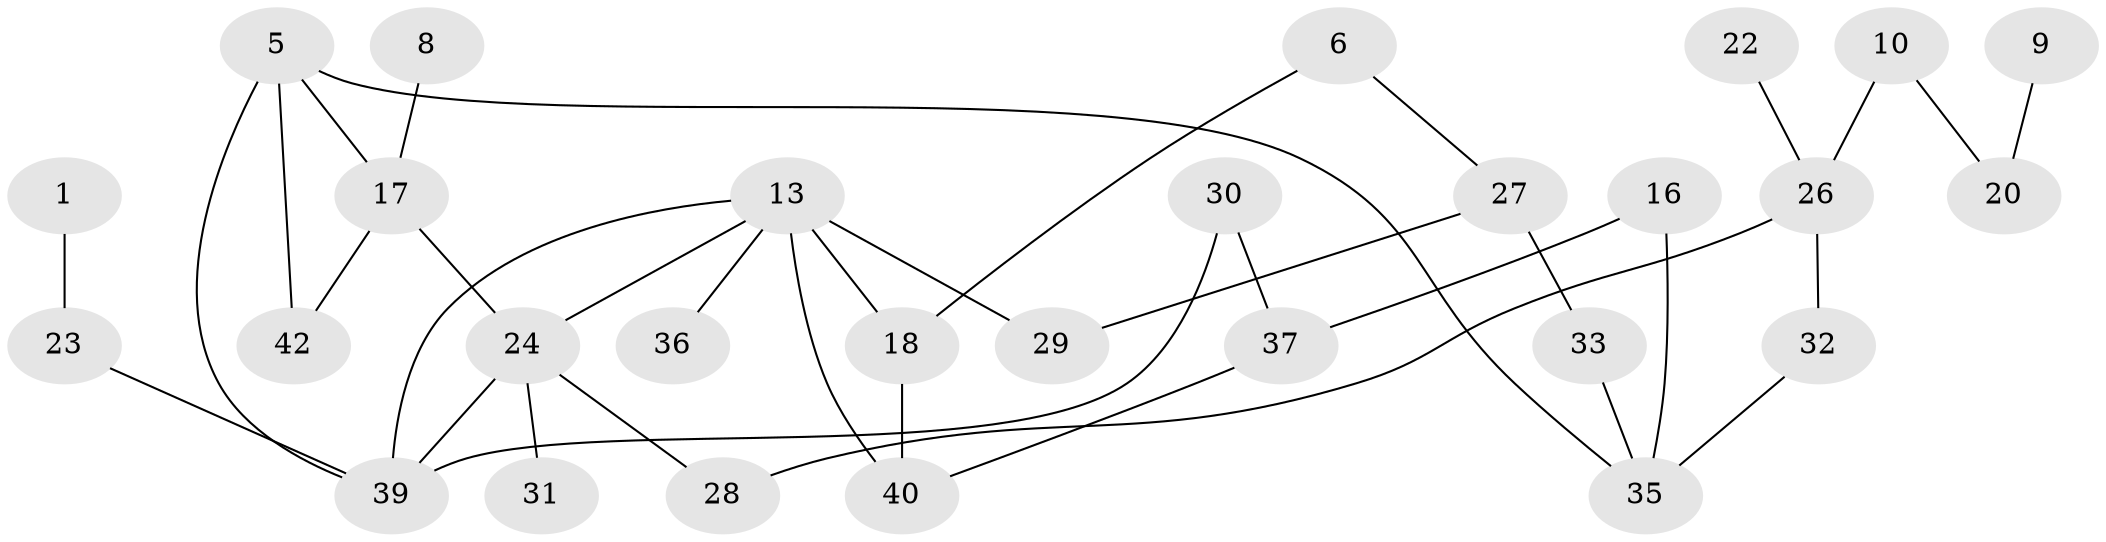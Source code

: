 // original degree distribution, {1: 0.25301204819277107, 3: 0.1686746987951807, 2: 0.27710843373493976, 4: 0.12048192771084337, 0: 0.1566265060240964, 6: 0.012048192771084338, 5: 0.012048192771084338}
// Generated by graph-tools (version 1.1) at 2025/00/03/09/25 03:00:53]
// undirected, 28 vertices, 36 edges
graph export_dot {
graph [start="1"]
  node [color=gray90,style=filled];
  1;
  5;
  6;
  8;
  9;
  10;
  13;
  16;
  17;
  18;
  20;
  22;
  23;
  24;
  26;
  27;
  28;
  29;
  30;
  31;
  32;
  33;
  35;
  36;
  37;
  39;
  40;
  42;
  1 -- 23 [weight=1.0];
  5 -- 17 [weight=1.0];
  5 -- 35 [weight=1.0];
  5 -- 39 [weight=1.0];
  5 -- 42 [weight=1.0];
  6 -- 18 [weight=1.0];
  6 -- 27 [weight=1.0];
  8 -- 17 [weight=1.0];
  9 -- 20 [weight=1.0];
  10 -- 20 [weight=1.0];
  10 -- 26 [weight=1.0];
  13 -- 18 [weight=2.0];
  13 -- 24 [weight=1.0];
  13 -- 29 [weight=1.0];
  13 -- 36 [weight=1.0];
  13 -- 39 [weight=1.0];
  13 -- 40 [weight=1.0];
  16 -- 35 [weight=1.0];
  16 -- 37 [weight=1.0];
  17 -- 24 [weight=1.0];
  17 -- 42 [weight=2.0];
  18 -- 40 [weight=1.0];
  22 -- 26 [weight=1.0];
  23 -- 39 [weight=1.0];
  24 -- 28 [weight=1.0];
  24 -- 31 [weight=1.0];
  24 -- 39 [weight=1.0];
  26 -- 28 [weight=1.0];
  26 -- 32 [weight=1.0];
  27 -- 29 [weight=1.0];
  27 -- 33 [weight=1.0];
  30 -- 37 [weight=1.0];
  30 -- 39 [weight=1.0];
  32 -- 35 [weight=1.0];
  33 -- 35 [weight=1.0];
  37 -- 40 [weight=1.0];
}
